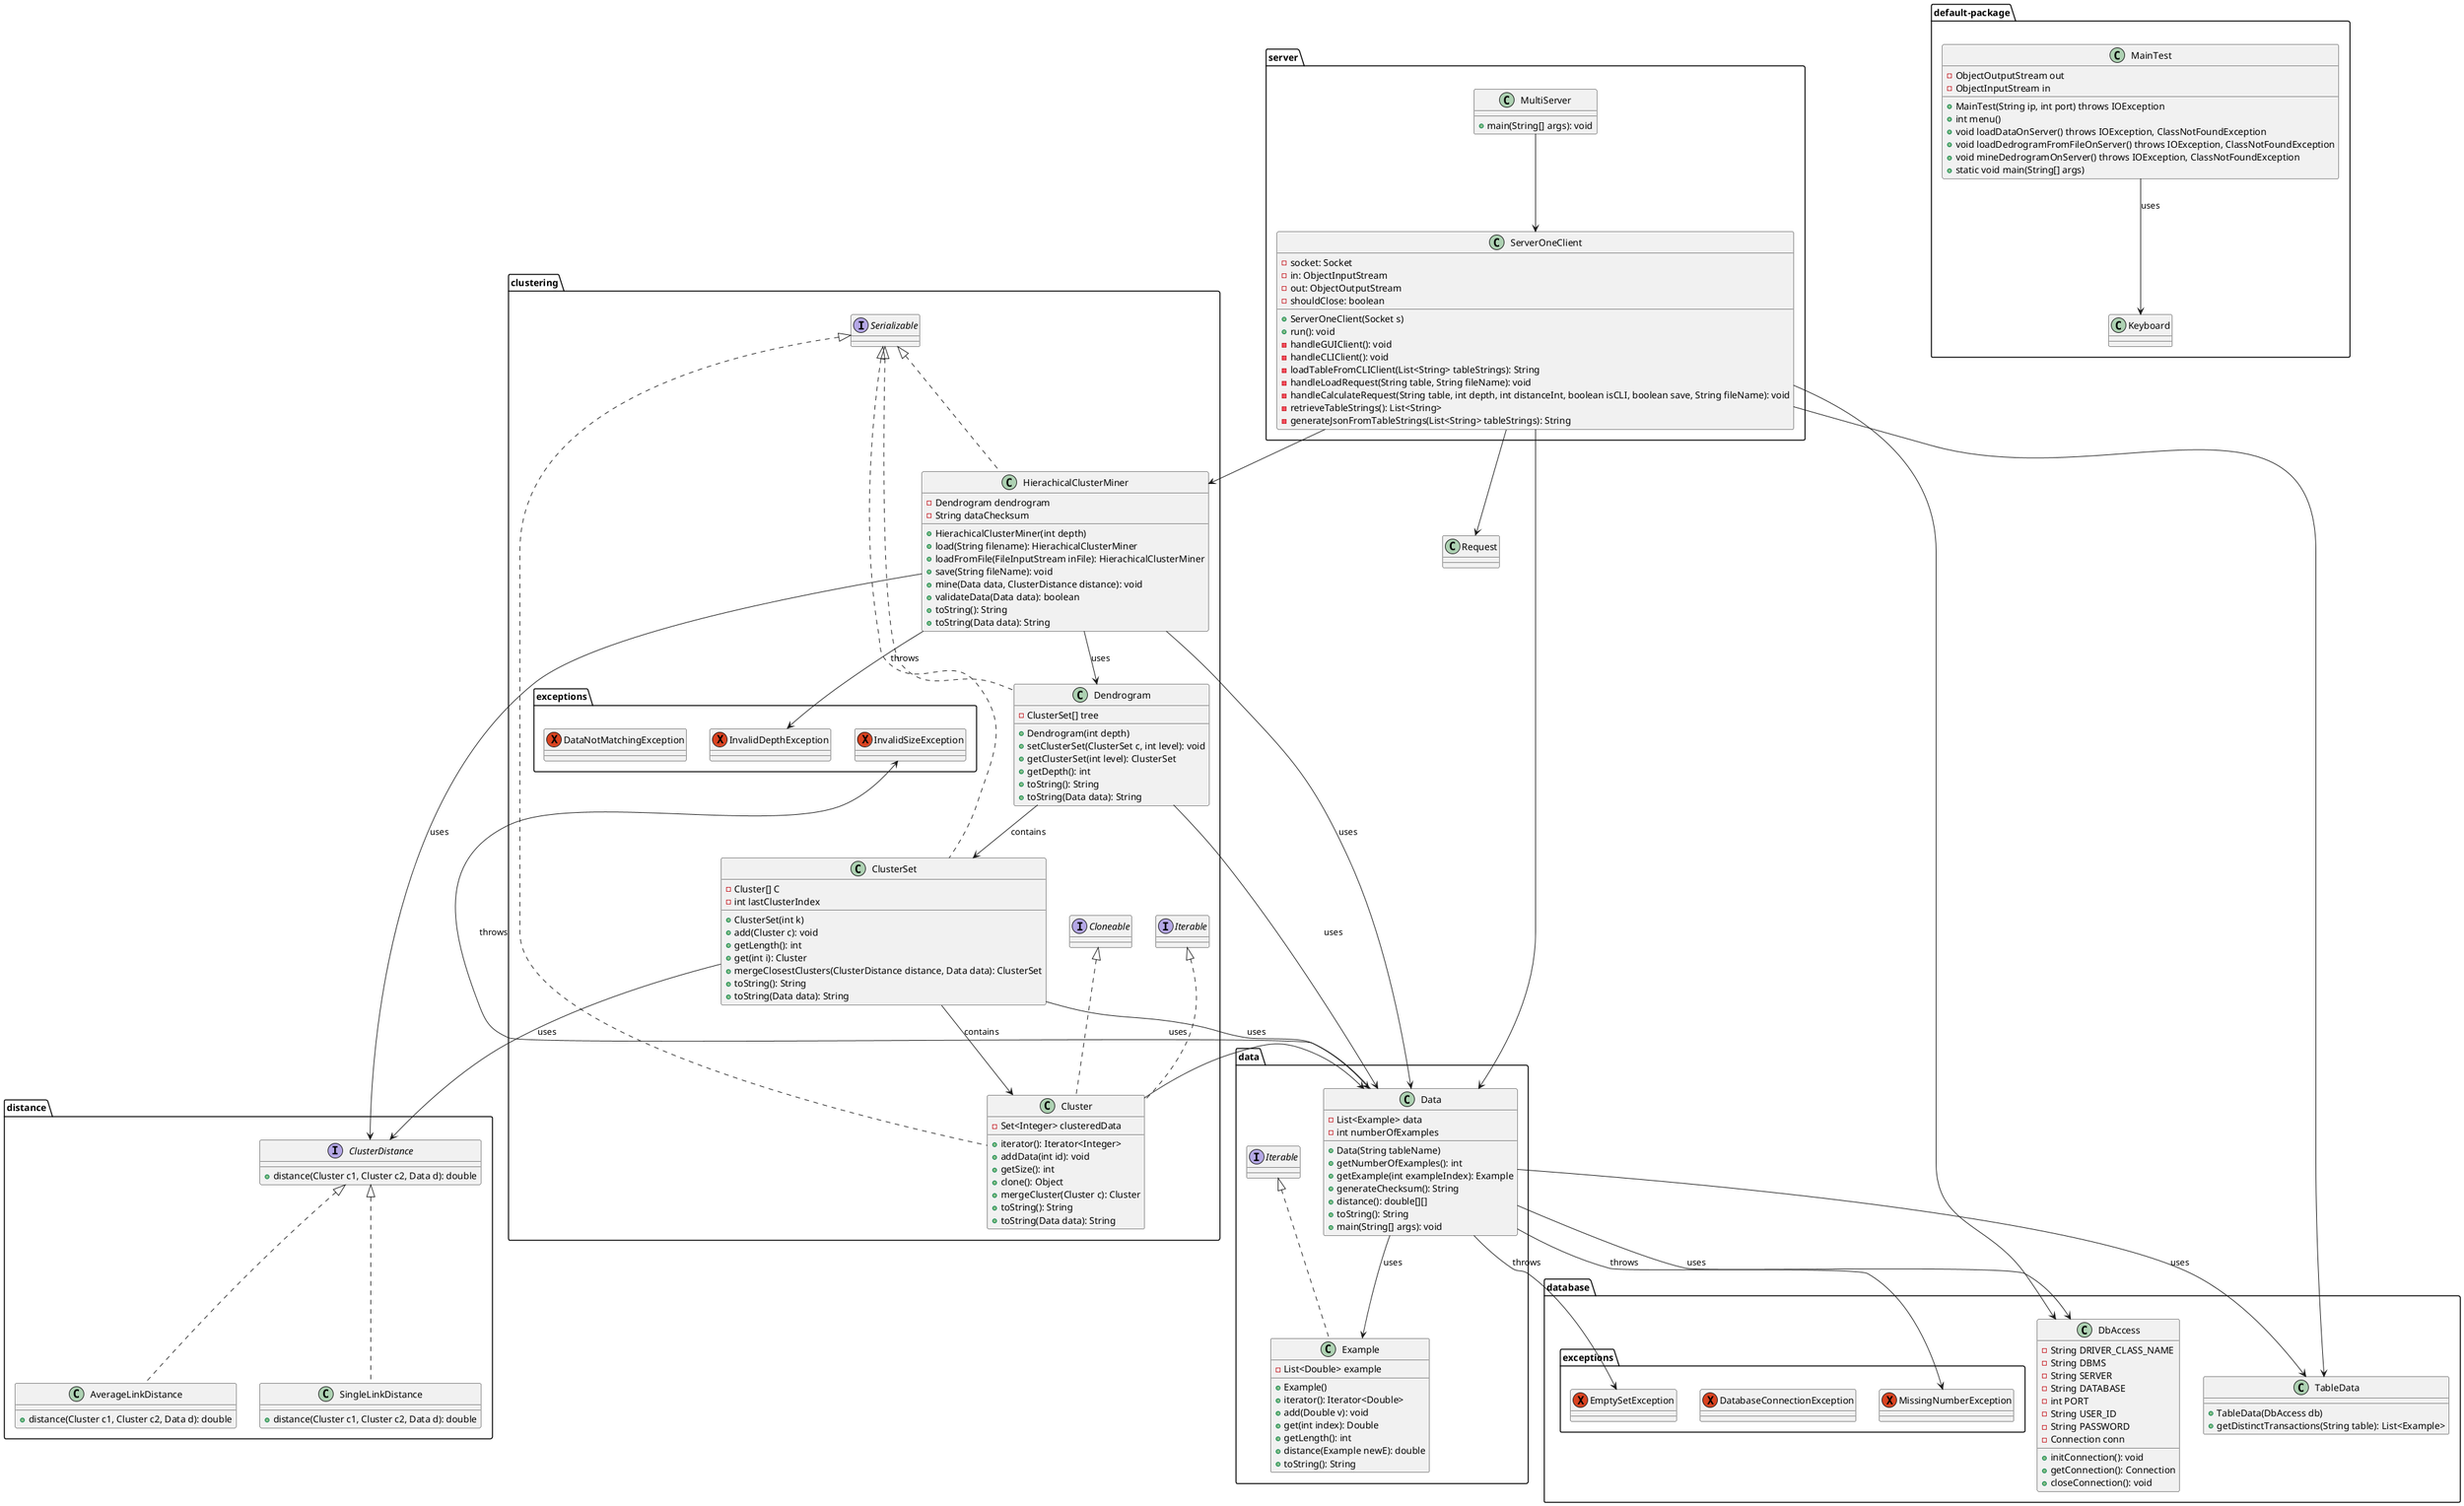 @startuml app

package default-package {
    class MainTest {
        - ObjectOutputStream out
        - ObjectInputStream in
        + MainTest(String ip, int port) throws IOException
        + int menu()
        + void loadDataOnServer() throws IOException, ClassNotFoundException
        + void loadDedrogramFromFileOnServer() throws IOException, ClassNotFoundException
        + void mineDedrogramOnServer() throws IOException, ClassNotFoundException
        + static void main(String[] args)
    }

    MainTest --> Keyboard : uses
}

package data {
    class Data {
        - List<Example> data
        - int numberOfExamples
        + Data(String tableName)
        + getNumberOfExamples(): int
        + getExample(int exampleIndex): Example
        + generateChecksum(): String
        + distance(): double[][]
        + toString(): String
        + main(String[] args): void
    }

    class Example implements Iterable {
        - List<Double> example
        + Example()
        + iterator(): Iterator<Double>
        + add(Double v): void
        + get(int index): Double
        + getLength(): int
        + distance(Example newE): double
        + toString(): String
    }
}

package clustering {
    package clustering.exceptions {
        exception InvalidSizeException {

        }

        exception InvalidDepthException {

        }

        exception DataNotMatchingException{

        }
    }
    class HierachicalClusterMiner implements Serializable {
        - Dendrogram dendrogram
        - String dataChecksum
        + HierachicalClusterMiner(int depth)
        + load(String filename): HierachicalClusterMiner
        + loadFromFile(FileInputStream inFile): HierachicalClusterMiner
        + save(String fileName): void
        + mine(Data data, ClusterDistance distance): void
        + validateData(Data data): boolean
        + toString(): String
        + toString(Data data): String
    }

    class Cluster implements Iterable, Cloneable, Serializable {
        - Set<Integer> clusteredData
        + iterator(): Iterator<Integer>
        + addData(int id): void
        + getSize(): int
        + clone(): Object
        + mergeCluster(Cluster c): Cluster
        + toString(): String
        + toString(Data data): String
    }

    class ClusterSet implements Serializable {
        - Cluster[] C
        - int lastClusterIndex
        + ClusterSet(int k)
        + add(Cluster c): void
        + getLength(): int
        + get(int i): Cluster
        + mergeClosestClusters(ClusterDistance distance, Data data): ClusterSet
        + toString(): String
        + toString(Data data): String
    }

    class Dendrogram implements Serializable {
        - ClusterSet[] tree
        + Dendrogram(int depth)
        + setClusterSet(ClusterSet c, int level): void
        + getClusterSet(int level): ClusterSet
        + getDepth(): int
        + toString(): String
        + toString(Data data): String
    }
}

package distance {
    interface ClusterDistance{

    + distance(Cluster c1, Cluster c2, Data d): double
    }

    class AverageLinkDistance implements ClusterDistance{
        + distance(Cluster c1, Cluster c2, Data d): double
    }

    class SingleLinkDistance implements ClusterDistance{
        + distance(Cluster c1, Cluster c2, Data d): double
    }
}

package database {
    package database.exceptions {
        exception EmptySetException {}

        exception DatabaseConnectionException {}

        exception MissingNumberException {}
    }
    class DbAccess {
        - String DRIVER_CLASS_NAME
        - String DBMS
        - String SERVER
        - String DATABASE
        - int PORT
        - String USER_ID
        - String PASSWORD
        - Connection conn
        + initConnection(): void
        + getConnection(): Connection
        + closeConnection(): void
    }

    class TableData {
        +TableData(DbAccess db)
        +getDistinctTransactions(String table): List<Example>
    }
}

package server {
    class MultiServer {
        +main(String[] args): void
    }

    class ServerOneClient {
        -socket: Socket
        -in: ObjectInputStream
        -out: ObjectOutputStream
        -shouldClose: boolean
        +ServerOneClient(Socket s)
        +run(): void
        -handleGUIClient(): void
        -handleCLIClient(): void
        -loadTableFromCLIClient(List<String> tableStrings): String
        -handleLoadRequest(String table, String fileName): void
        -handleCalculateRequest(String table, int depth, int distanceInt, boolean isCLI, boolean save, String fileName): void
        -retrieveTableStrings(): List<String>
        -generateJsonFromTableStrings(List<String> tableStrings): String
    }

    MultiServer --> ServerOneClient
}

Data --> DbAccess : "uses"
Data --> TableData : "uses"
Data --> Example : "uses"
Data --> InvalidSizeException : "throws"
Data --> EmptySetException : "throws"
Data --> MissingNumberException : "throws"
ServerOneClient --> Data
ServerOneClient --> HierachicalClusterMiner
ServerOneClient --> DbAccess
ServerOneClient --> TableData
ServerOneClient --> Request
Cluster --> Data : "uses"
ClusterSet --> Cluster : "contains"
ClusterSet --> ClusterDistance : "uses"
ClusterSet --> Data : "uses"
Dendrogram --> ClusterSet : "contains"
Dendrogram --> Data : "uses"
HierachicalClusterMiner --> Dendrogram : "uses"
HierachicalClusterMiner --> Data : "uses"
HierachicalClusterMiner --> ClusterDistance : "uses"
HierachicalClusterMiner --> InvalidDepthException : "throws"


@enduml